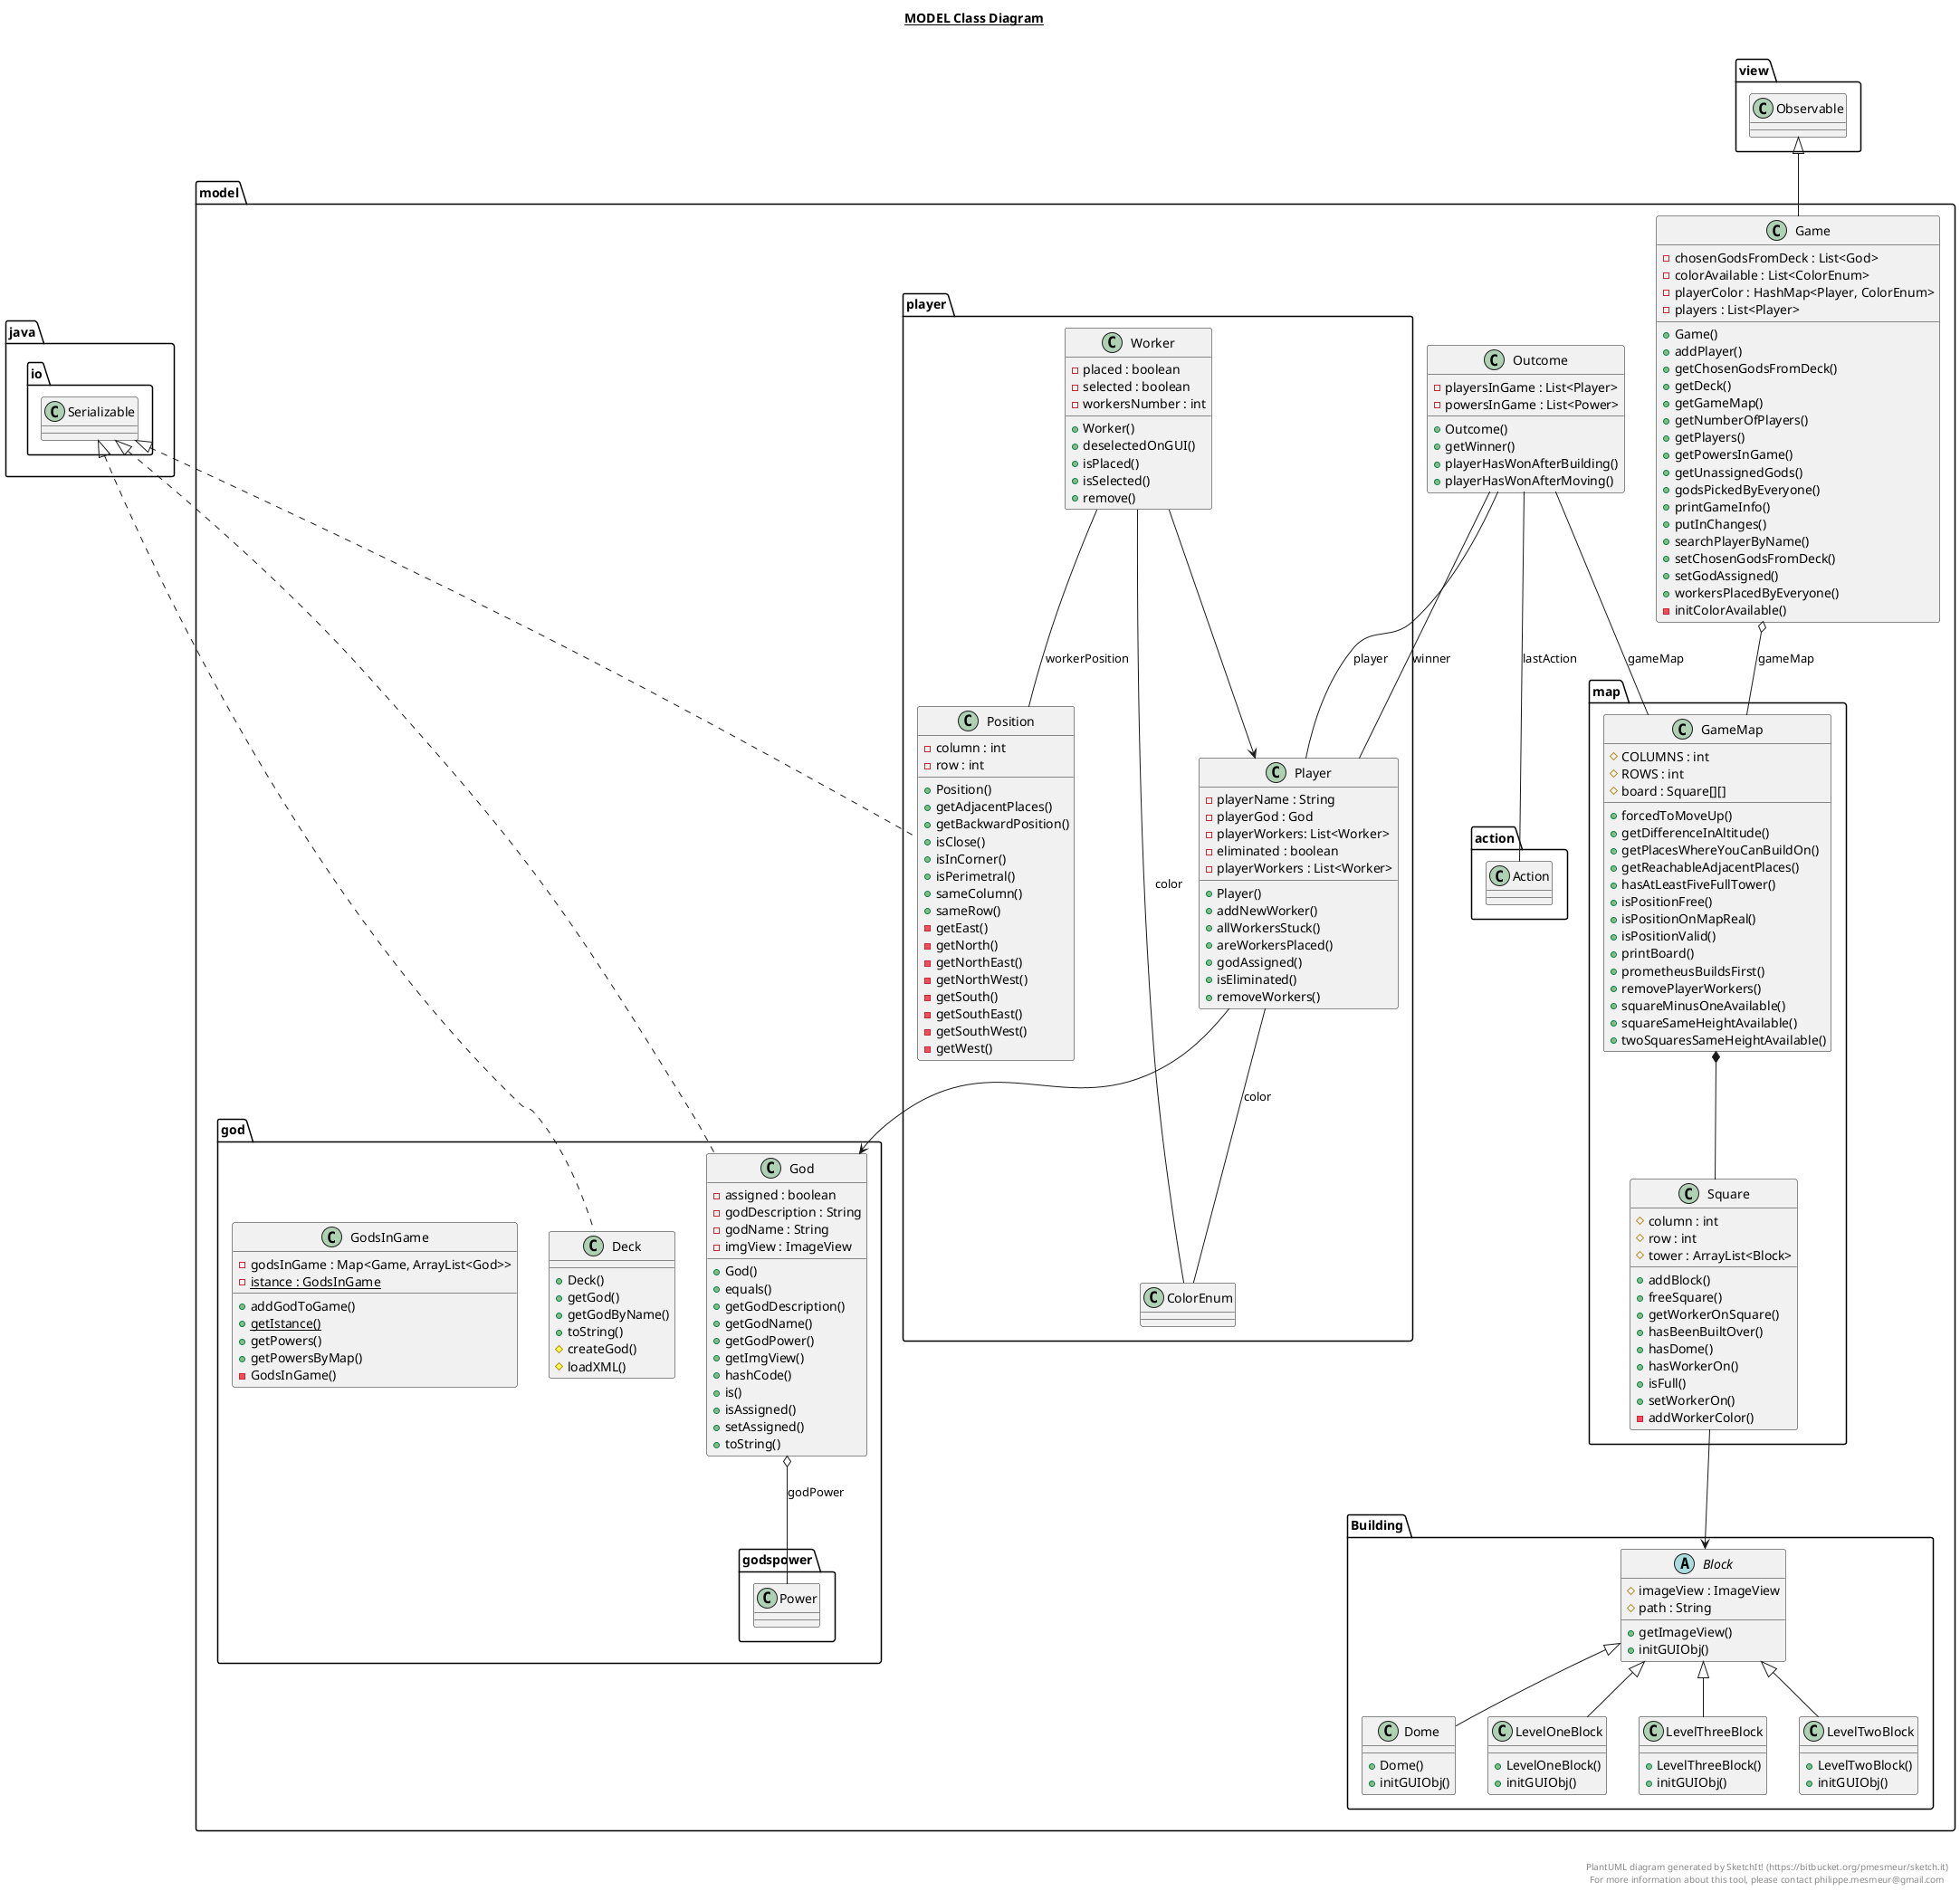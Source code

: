 @startuml

title __MODEL Class Diagram__\n



        class model.Game {
            - chosenGodsFromDeck : List<God>
            - colorAvailable : List<ColorEnum>
            - playerColor : HashMap<Player, ColorEnum>
            - players : List<Player>
            + Game()
            + addPlayer()
            + getChosenGodsFromDeck()
            + getDeck()
            + getGameMap()
            + getNumberOfPlayers()
            + getPlayers()
            + getPowersInGame()
            + getUnassignedGods()
            + godsPickedByEveryone()
            + printGameInfo()
            + putInChanges()
            + searchPlayerByName()
            + setChosenGodsFromDeck()
            + setGodAssigned()
            + workersPlacedByEveryone()
            - initColorAvailable()
        }


  



        class model.Outcome {
            - playersInGame : List<Player>
            - powersInGame : List<Power>
            + Outcome()
            + getWinner()
            + playerHasWonAfterBuilding()
            + playerHasWonAfterMoving()

        }


      class model.map.GameMap {
                    # COLUMNS : int
                    # ROWS : int
                    # board : Square[][]
                    + forcedToMoveUp()
                    + getDifferenceInAltitude()
                    + getPlacesWhereYouCanBuildOn()
                    + getReachableAdjacentPlaces()
                    + hasAtLeastFiveFullTower()
                    + isPositionFree()
                    + isPositionOnMapReal()
                    + isPositionValid()
                    + printBoard()
                    + prometheusBuildsFirst()
                    + removePlayerWorkers()
                    + squareMinusOneAvailable()
                    + squareSameHeightAvailable()
                    + twoSquaresSameHeightAvailable()
                }

       class model.map.Square {
                     # column : int
                     # row : int
                     # tower : ArrayList<Block>
                     + addBlock()
                     + freeSquare()
                     + getWorkerOnSquare()
                     + hasBeenBuiltOver()
                     + hasDome()
                     + hasWorkerOn()
                     + isFull()
                     + setWorkerOn()
                     - addWorkerColor()
                 }


          class model.god.Deck {
              + Deck()
              + getGod()
              + getGodByName()
              + toString()
              # createGod()
              # loadXML()
          }






          class model.god.God {
              - assigned : boolean
              - godDescription : String
              - godName : String
              - imgView : ImageView
              + God()
              + equals()
              + getGodDescription()
              + getGodName()
              + getGodPower()
              + getImgView()
              + hashCode()
              + is()
              + isAssigned()
              + setAssigned()
              + toString()
          }







          class model.god.GodsInGame {
              - godsInGame : Map<Game, ArrayList<God>>
              {static} - istance : GodsInGame
              + addGodToGame()
              {static} + getIstance()
              + getPowers()
              + getPowersByMap()
              - GodsInGame()
          }




          class model.player.Player {
              - playerName : String
              - playerGod : God
              - playerWorkers: List<Worker>
              - eliminated : boolean
              - playerWorkers : List<Worker>
              + Player()
              + addNewWorker()
              + allWorkersStuck()
              + areWorkersPlaced()
              + godAssigned()
              + isEliminated()
              + removeWorkers()
          }








          class model.player.Position {
              - column : int
              - row : int
              + Position()
              + getAdjacentPlaces()
              + getBackwardPosition()
              + isClose()
              + isInCorner()
              + isPerimetral()
              + sameColumn()
              + sameRow()
              - getEast()
              - getNorth()
              - getNorthEast()
              - getNorthWest()
              - getSouth()
              - getSouthEast()
              - getSouthWest()
              - getWest()
          }






          class model.player.Worker {
              - placed : boolean
              - selected : boolean
              - workersNumber : int
              + Worker()
              + deselectedOnGUI()
              + isPlaced()
              + isSelected()
              + remove()
          }

          abstract class model.Building.Block {
              # imageView : ImageView
              # path : String
              + getImageView()
              + initGUIObj()
          }





          class model.Building.Dome {
              + Dome()
              + initGUIObj()
          }






          class model.Building.LevelOneBlock {
              + LevelOneBlock()
              + initGUIObj()
          }






          class model.Building.LevelThreeBlock {
              + LevelThreeBlock()
              + initGUIObj()
          }






          class model.Building.LevelTwoBlock {
              + LevelTwoBlock()
              + initGUIObj()
          }



  model.map.Square --> model.Building.Block
 model.Building.Dome -up-|> model.Building.Block
  model.Building.LevelOneBlock -up-|> model.Building.Block
 model.Building.LevelThreeBlock -up-|> model.Building.Block
  model.Building.LevelTwoBlock -up-|> model.Building.Block




    model.player.Player -- model.player.ColorEnum : color

  model.player.Position .up.|> java.io.Serializable
  model.player.Worker -- model.player.ColorEnum : color
  model.player.Worker --> model.player.Player
  model.player.Worker -- model.player.Position : workerPosition





 model.god.Deck .up.|> java.io.Serializable
 model.god.God .up.|> java.io.Serializable
 model.god.God o-- model.god.godspower.Power : godPower
 model.player.Player --> model.god.God


  

  model.map.GameMap *-- model.map.Square
  model.Game -up-|> view.Observable
  model.Game o-- model.map.GameMap : gameMap
  model.Outcome -- model.map.GameMap : gameMap
  model.Outcome -- model.action.Action : lastAction
  model.Outcome -- model.player.Player : player
  model.Outcome -- model.player.Player : winner


right footer


PlantUML diagram generated by SketchIt! (https://bitbucket.org/pmesmeur/sketch.it)
For more information about this tool, please contact philippe.mesmeur@gmail.com
endfooter

@enduml
